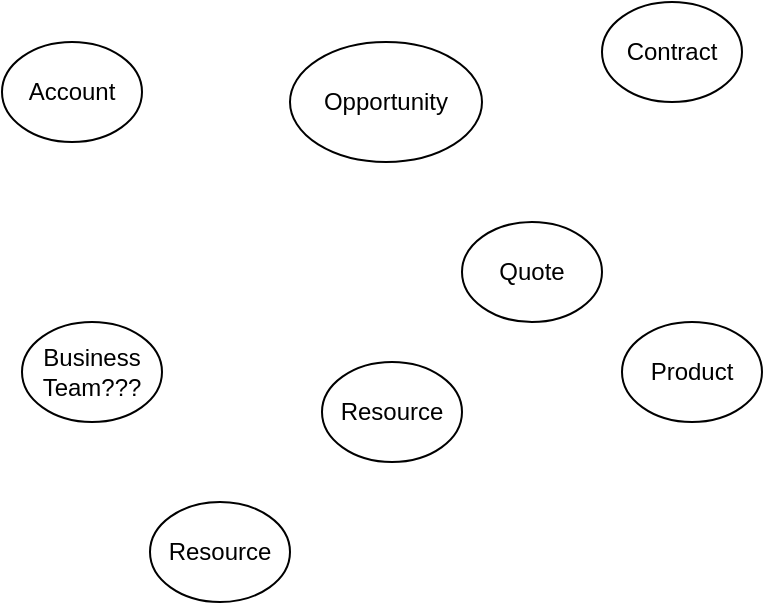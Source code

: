 <mxfile version="16.1.2" type="github">
  <diagram id="jnpiEnX5FGQxoKRshCi-" name="Page-1">
    <mxGraphModel dx="917" dy="605" grid="1" gridSize="10" guides="1" tooltips="1" connect="1" arrows="1" fold="1" page="1" pageScale="1" pageWidth="827" pageHeight="1169" math="0" shadow="0">
      <root>
        <mxCell id="0" />
        <mxCell id="1" parent="0" />
        <mxCell id="w2123aGkDvQEfYlWUZU4-10" value="Account" style="ellipse;whiteSpace=wrap;html=1;" vertex="1" parent="1">
          <mxGeometry x="200" y="160" width="70" height="50" as="geometry" />
        </mxCell>
        <mxCell id="w2123aGkDvQEfYlWUZU4-11" value="Opportunity" style="ellipse;whiteSpace=wrap;html=1;" vertex="1" parent="1">
          <mxGeometry x="344" y="160" width="96" height="60" as="geometry" />
        </mxCell>
        <mxCell id="w2123aGkDvQEfYlWUZU4-12" value="Quote" style="ellipse;whiteSpace=wrap;html=1;" vertex="1" parent="1">
          <mxGeometry x="430" y="250" width="70" height="50" as="geometry" />
        </mxCell>
        <mxCell id="w2123aGkDvQEfYlWUZU4-13" value="Contract" style="ellipse;whiteSpace=wrap;html=1;" vertex="1" parent="1">
          <mxGeometry x="500" y="140" width="70" height="50" as="geometry" />
        </mxCell>
        <mxCell id="w2123aGkDvQEfYlWUZU4-14" value="Business&lt;br&gt;Team???" style="ellipse;whiteSpace=wrap;html=1;" vertex="1" parent="1">
          <mxGeometry x="210" y="300" width="70" height="50" as="geometry" />
        </mxCell>
        <mxCell id="w2123aGkDvQEfYlWUZU4-15" value="Resource" style="ellipse;whiteSpace=wrap;html=1;" vertex="1" parent="1">
          <mxGeometry x="360" y="320" width="70" height="50" as="geometry" />
        </mxCell>
        <mxCell id="w2123aGkDvQEfYlWUZU4-16" value="Product" style="ellipse;whiteSpace=wrap;html=1;" vertex="1" parent="1">
          <mxGeometry x="510" y="300" width="70" height="50" as="geometry" />
        </mxCell>
        <mxCell id="w2123aGkDvQEfYlWUZU4-17" value="Resource" style="ellipse;whiteSpace=wrap;html=1;" vertex="1" parent="1">
          <mxGeometry x="274" y="390" width="70" height="50" as="geometry" />
        </mxCell>
      </root>
    </mxGraphModel>
  </diagram>
</mxfile>
